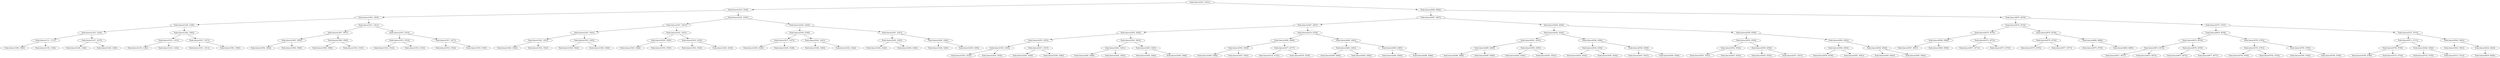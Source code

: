 digraph G{
931229350 [label="Node{data=[3251, 3251]}"]
931229350 -> 128403058
128403058 [label="Node{data=[1919, 1919]}"]
128403058 -> 901225247
901225247 [label="Node{data=[1903, 1903]}"]
901225247 -> 1715504118
1715504118 [label="Node{data=[1229, 1229]}"]
1715504118 -> 1518876102
1518876102 [label="Node{data=[1225, 1225]}"]
1518876102 -> 1730243635
1730243635 [label="Node{data=[1111, 1111]}"]
1730243635 -> 1858567339
1858567339 [label="Node{data=[1049, 1049]}"]
1730243635 -> 209329590
209329590 [label="Node{data=[1156, 1156]}"]
1518876102 -> 398929914
398929914 [label="Node{data=[1227, 1227]}"]
398929914 -> 2070649285
2070649285 [label="Node{data=[1226, 1226]}"]
398929914 -> 773619751
773619751 [label="Node{data=[1228, 1228]}"]
1715504118 -> 1926737919
1926737919 [label="Node{data=[1292, 1292]}"]
1926737919 -> 1547826848
1547826848 [label="Node{data=[1231, 1231]}"]
1547826848 -> 2068052316
2068052316 [label="Node{data=[1230, 1230]}"]
1547826848 -> 823415723
823415723 [label="Node{data=[1232, 1232]}"]
1926737919 -> 2129898017
2129898017 [label="Node{data=[1817, 1817]}"]
2129898017 -> 768911273
768911273 [label="Node{data=[1811, 1811]}"]
2129898017 -> 1228481110
1228481110 [label="Node{data=[1902, 1902]}"]
901225247 -> 1512290769
1512290769 [label="Node{data=[1911, 1911]}"]
1512290769 -> 962769430
962769430 [label="Node{data=[1907, 1907]}"]
962769430 -> 830710652
830710652 [label="Node{data=[1905, 1905]}"]
830710652 -> 833096840
833096840 [label="Node{data=[1904, 1904]}"]
830710652 -> 1979893341
1979893341 [label="Node{data=[1906, 1906]}"]
962769430 -> 1515989129
1515989129 [label="Node{data=[1909, 1909]}"]
1515989129 -> 1986590973
1986590973 [label="Node{data=[1908, 1908]}"]
1515989129 -> 123037428
123037428 [label="Node{data=[1910, 1910]}"]
1512290769 -> 1736800365
1736800365 [label="Node{data=[1915, 1915]}"]
1736800365 -> 1546001524
1546001524 [label="Node{data=[1913, 1913]}"]
1546001524 -> 1832429597
1832429597 [label="Node{data=[1912, 1912]}"]
1546001524 -> 1106645384
1106645384 [label="Node{data=[1914, 1914]}"]
1736800365 -> 226250699
226250699 [label="Node{data=[1917, 1917]}"]
226250699 -> 1641359276
1641359276 [label="Node{data=[1916, 1916]}"]
226250699 -> 1233454027
1233454027 [label="Node{data=[1918, 1918]}"]
128403058 -> 940454178
940454178 [label="Node{data=[3235, 3235]}"]
940454178 -> 1466115071
1466115071 [label="Node{data=[1927, 1927]}"]
1466115071 -> 532907768
532907768 [label="Node{data=[1923, 1923]}"]
532907768 -> 2126071184
2126071184 [label="Node{data=[1921, 1921]}"]
2126071184 -> 930610244
930610244 [label="Node{data=[1920, 1920]}"]
2126071184 -> 2034584974
2034584974 [label="Node{data=[1922, 1922]}"]
532907768 -> 2058543128
2058543128 [label="Node{data=[1925, 1925]}"]
2058543128 -> 1309912859
1309912859 [label="Node{data=[1924, 1924]}"]
2058543128 -> 1183776577
1183776577 [label="Node{data=[1926, 1926]}"]
1466115071 -> 359985955
359985955 [label="Node{data=[1931, 1931]}"]
359985955 -> 2024498101
2024498101 [label="Node{data=[1929, 1929]}"]
2024498101 -> 731082956
731082956 [label="Node{data=[1928, 1928]}"]
2024498101 -> 441906696
441906696 [label="Node{data=[1930, 1930]}"]
359985955 -> 671736714
671736714 [label="Node{data=[3233, 3233]}"]
671736714 -> 194812917
194812917 [label="Node{data=[1932, 1932]}"]
671736714 -> 993632090
993632090 [label="Node{data=[3234, 3234]}"]
940454178 -> 385013891
385013891 [label="Node{data=[3243, 3243]}"]
385013891 -> 1904241764
1904241764 [label="Node{data=[3239, 3239]}"]
1904241764 -> 506200722
506200722 [label="Node{data=[3237, 3237]}"]
506200722 -> 1771605314
1771605314 [label="Node{data=[3236, 3236]}"]
506200722 -> 1773041202
1773041202 [label="Node{data=[3238, 3238]}"]
1904241764 -> 465556527
465556527 [label="Node{data=[3241, 3241]}"]
465556527 -> 1710845272
1710845272 [label="Node{data=[3240, 3240]}"]
465556527 -> 1218846264
1218846264 [label="Node{data=[3242, 3242]}"]
385013891 -> 1386475256
1386475256 [label="Node{data=[3247, 3247]}"]
1386475256 -> 936924719
936924719 [label="Node{data=[3245, 3245]}"]
936924719 -> 426077729
426077729 [label="Node{data=[3244, 3244]}"]
936924719 -> 1632298219
1632298219 [label="Node{data=[3246, 3246]}"]
1386475256 -> 752030228
752030228 [label="Node{data=[3249, 3249]}"]
752030228 -> 1498370191
1498370191 [label="Node{data=[3248, 3248]}"]
752030228 -> 1802058209
1802058209 [label="Node{data=[3250, 3250]}"]
931229350 -> 1563620827
1563620827 [label="Node{data=[4566, 4566]}"]
1563620827 -> 1774526427
1774526427 [label="Node{data=[4287, 4287]}"]
1774526427 -> 1252913476
1252913476 [label="Node{data=[3267, 3267]}"]
1252913476 -> 1755938753
1755938753 [label="Node{data=[3259, 3259]}"]
1755938753 -> 578798370
578798370 [label="Node{data=[3255, 3255]}"]
578798370 -> 1661287281
1661287281 [label="Node{data=[3253, 3253]}"]
1661287281 -> 1183302020
1183302020 [label="Node{data=[3252, 3252]}"]
1661287281 -> 1710488034
1710488034 [label="Node{data=[3254, 3254]}"]
578798370 -> 961106093
961106093 [label="Node{data=[3257, 3257]}"]
961106093 -> 1943878214
1943878214 [label="Node{data=[3256, 3256]}"]
961106093 -> 195976792
195976792 [label="Node{data=[3258, 3258]}"]
1755938753 -> 1911069222
1911069222 [label="Node{data=[3263, 3263]}"]
1911069222 -> 39284878
39284878 [label="Node{data=[3261, 3261]}"]
39284878 -> 415393160
415393160 [label="Node{data=[3260, 3260]}"]
39284878 -> 1634182230
1634182230 [label="Node{data=[3262, 3262]}"]
1911069222 -> 1424698358
1424698358 [label="Node{data=[3265, 3265]}"]
1424698358 -> 1828844261
1828844261 [label="Node{data=[3264, 3264]}"]
1424698358 -> 1726231784
1726231784 [label="Node{data=[3266, 3266]}"]
1252913476 -> 981297526
981297526 [label="Node{data=[4279, 4279]}"]
981297526 -> 935612756
935612756 [label="Node{data=[3406, 3406]}"]
935612756 -> 1429212051
1429212051 [label="Node{data=[3304, 3304]}"]
1429212051 -> 305407657
305407657 [label="Node{data=[3268, 3268]}"]
1429212051 -> 1129569088
1129569088 [label="Node{data=[3353, 3353]}"]
935612756 -> 1451785359
1451785359 [label="Node{data=[4277, 4277]}"]
1451785359 -> 61966686
61966686 [label="Node{data=[4132, 4132]}"]
1451785359 -> 813950703
813950703 [label="Node{data=[4278, 4278]}"]
981297526 -> 1834463844
1834463844 [label="Node{data=[4283, 4283]}"]
1834463844 -> 2016335685
2016335685 [label="Node{data=[4281, 4281]}"]
2016335685 -> 2002410087
2002410087 [label="Node{data=[4280, 4280]}"]
2016335685 -> 1489071869
1489071869 [label="Node{data=[4282, 4282]}"]
1834463844 -> 148185875
148185875 [label="Node{data=[4285, 4285]}"]
148185875 -> 105859507
105859507 [label="Node{data=[4284, 4284]}"]
148185875 -> 602120831
602120831 [label="Node{data=[4286, 4286]}"]
1774526427 -> 1887868536
1887868536 [label="Node{data=[4550, 4550]}"]
1887868536 -> 1374355136
1374355136 [label="Node{data=[4542, 4542]}"]
1374355136 -> 764684191
764684191 [label="Node{data=[4291, 4291]}"]
764684191 -> 324700168
324700168 [label="Node{data=[4289, 4289]}"]
324700168 -> 1470884173
1470884173 [label="Node{data=[4288, 4288]}"]
324700168 -> 1370558854
1370558854 [label="Node{data=[4290, 4290]}"]
764684191 -> 1570077936
1570077936 [label="Node{data=[4305, 4305]}"]
1570077936 -> 440968578
440968578 [label="Node{data=[4292, 4292]}"]
1570077936 -> 304207367
304207367 [label="Node{data=[4541, 4541]}"]
1374355136 -> 1262864612
1262864612 [label="Node{data=[4546, 4546]}"]
1262864612 -> 1036078976
1036078976 [label="Node{data=[4544, 4544]}"]
1036078976 -> 1652197647
1652197647 [label="Node{data=[4543, 4543]}"]
1036078976 -> 2130180777
2130180777 [label="Node{data=[4545, 4545]}"]
1262864612 -> 462430075
462430075 [label="Node{data=[4548, 4548]}"]
462430075 -> 748351174
748351174 [label="Node{data=[4547, 4547]}"]
462430075 -> 438188203
438188203 [label="Node{data=[4549, 4549]}"]
1887868536 -> 1543351283
1543351283 [label="Node{data=[4558, 4558]}"]
1543351283 -> 1074601008
1074601008 [label="Node{data=[4554, 4554]}"]
1074601008 -> 999958057
999958057 [label="Node{data=[4552, 4552]}"]
999958057 -> 1353357969
1353357969 [label="Node{data=[4551, 4551]}"]
999958057 -> 1715343684
1715343684 [label="Node{data=[4553, 4553]}"]
1074601008 -> 1325038895
1325038895 [label="Node{data=[4556, 4556]}"]
1325038895 -> 616276407
616276407 [label="Node{data=[4555, 4555]}"]
1325038895 -> 541182371
541182371 [label="Node{data=[4557, 4557]}"]
1543351283 -> 920869086
920869086 [label="Node{data=[4562, 4562]}"]
920869086 -> 736974888
736974888 [label="Node{data=[4560, 4560]}"]
736974888 -> 1386406651
1386406651 [label="Node{data=[4559, 4559]}"]
736974888 -> 2080388573
2080388573 [label="Node{data=[4561, 4561]}"]
920869086 -> 1351198507
1351198507 [label="Node{data=[4564, 4564]}"]
1351198507 -> 291805450
291805450 [label="Node{data=[4563, 4563]}"]
1351198507 -> 1418986727
1418986727 [label="Node{data=[4565, 4565]}"]
1563620827 -> 700935541
700935541 [label="Node{data=[4670, 4670]}"]
700935541 -> 879372185
879372185 [label="Node{data=[4574, 4574]}"]
879372185 -> 24331479
24331479 [label="Node{data=[4570, 4570]}"]
24331479 -> 1974786850
1974786850 [label="Node{data=[4568, 4568]}"]
1974786850 -> 1728752676
1728752676 [label="Node{data=[4567, 4567]}"]
1974786850 -> 37292467
37292467 [label="Node{data=[4569, 4569]}"]
24331479 -> 427274463
427274463 [label="Node{data=[4572, 4572]}"]
427274463 -> 1246299416
1246299416 [label="Node{data=[4571, 4571]}"]
427274463 -> 2022767609
2022767609 [label="Node{data=[4573, 4573]}"]
879372185 -> 850268617
850268617 [label="Node{data=[4578, 4578]}"]
850268617 -> 377204235
377204235 [label="Node{data=[4576, 4576]}"]
377204235 -> 345507865
345507865 [label="Node{data=[4575, 4575]}"]
377204235 -> 1797809728
1797809728 [label="Node{data=[4577, 4577]}"]
850268617 -> 692720309
692720309 [label="Node{data=[4668, 4668]}"]
692720309 -> 1653271137
1653271137 [label="Node{data=[4579, 4579]}"]
692720309 -> 906424041
906424041 [label="Node{data=[4669, 4669]}"]
700935541 -> 506758159
506758159 [label="Node{data=[4707, 4707]}"]
506758159 -> 1737683654
1737683654 [label="Node{data=[4678, 4678]}"]
1737683654 -> 1392432567
1392432567 [label="Node{data=[4674, 4674]}"]
1392432567 -> 1393428647
1393428647 [label="Node{data=[4672, 4672]}"]
1393428647 -> 1763768885
1763768885 [label="Node{data=[4671, 4671]}"]
1393428647 -> 424943893
424943893 [label="Node{data=[4673, 4673]}"]
1392432567 -> 1034095845
1034095845 [label="Node{data=[4676, 4676]}"]
1034095845 -> 508260550
508260550 [label="Node{data=[4675, 4675]}"]
1034095845 -> 1884602472
1884602472 [label="Node{data=[4677, 4677]}"]
1737683654 -> 1211112446
1211112446 [label="Node{data=[4703, 4703]}"]
1211112446 -> 1842475577
1842475577 [label="Node{data=[4701, 4701]}"]
1842475577 -> 685339141
685339141 [label="Node{data=[4700, 4700]}"]
1842475577 -> 2119741686
2119741686 [label="Node{data=[4702, 4702]}"]
1211112446 -> 914340648
914340648 [label="Node{data=[4705, 4705]}"]
914340648 -> 1423824868
1423824868 [label="Node{data=[4704, 4704]}"]
914340648 -> 938987040
938987040 [label="Node{data=[4706, 4706]}"]
506758159 -> 210966312
210966312 [label="Node{data=[5515, 5515]}"]
210966312 -> 1199463273
1199463273 [label="Node{data=[4711, 4711]}"]
1199463273 -> 2108085909
2108085909 [label="Node{data=[4709, 4709]}"]
2108085909 -> 1957269967
1957269967 [label="Node{data=[4708, 4708]}"]
2108085909 -> 1620570661
1620570661 [label="Node{data=[4710, 4710]}"]
1199463273 -> 1426544717
1426544717 [label="Node{data=[5246, 5246]}"]
1426544717 -> 509488646
509488646 [label="Node{data=[4725, 4725]}"]
1426544717 -> 650245099
650245099 [label="Node{data=[5512, 5512]}"]
210966312 -> 2040015820
2040015820 [label="Node{data=[5943, 5943]}"]
2040015820 -> 380817794
380817794 [label="Node{data=[5923, 5923]}"]
2040015820 -> 2046030668
2046030668 [label="Node{data=[6224, 6224]}"]
2046030668 -> 1350834482
1350834482 [label="Node{data=[8529, 8529]}"]
}